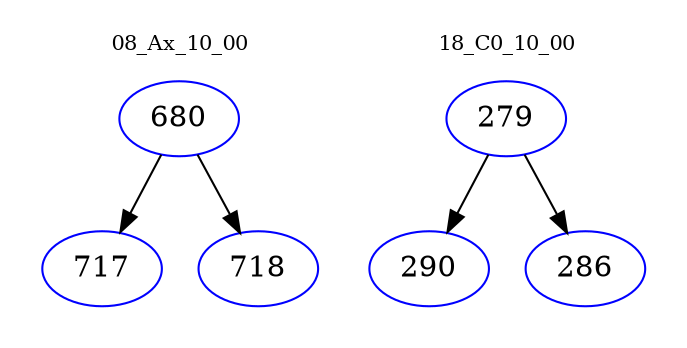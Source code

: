 digraph{
subgraph cluster_0 {
color = white
label = "08_Ax_10_00";
fontsize=10;
T0_680 [label="680", color="blue"]
T0_680 -> T0_717 [color="black"]
T0_717 [label="717", color="blue"]
T0_680 -> T0_718 [color="black"]
T0_718 [label="718", color="blue"]
}
subgraph cluster_1 {
color = white
label = "18_C0_10_00";
fontsize=10;
T1_279 [label="279", color="blue"]
T1_279 -> T1_290 [color="black"]
T1_290 [label="290", color="blue"]
T1_279 -> T1_286 [color="black"]
T1_286 [label="286", color="blue"]
}
}
